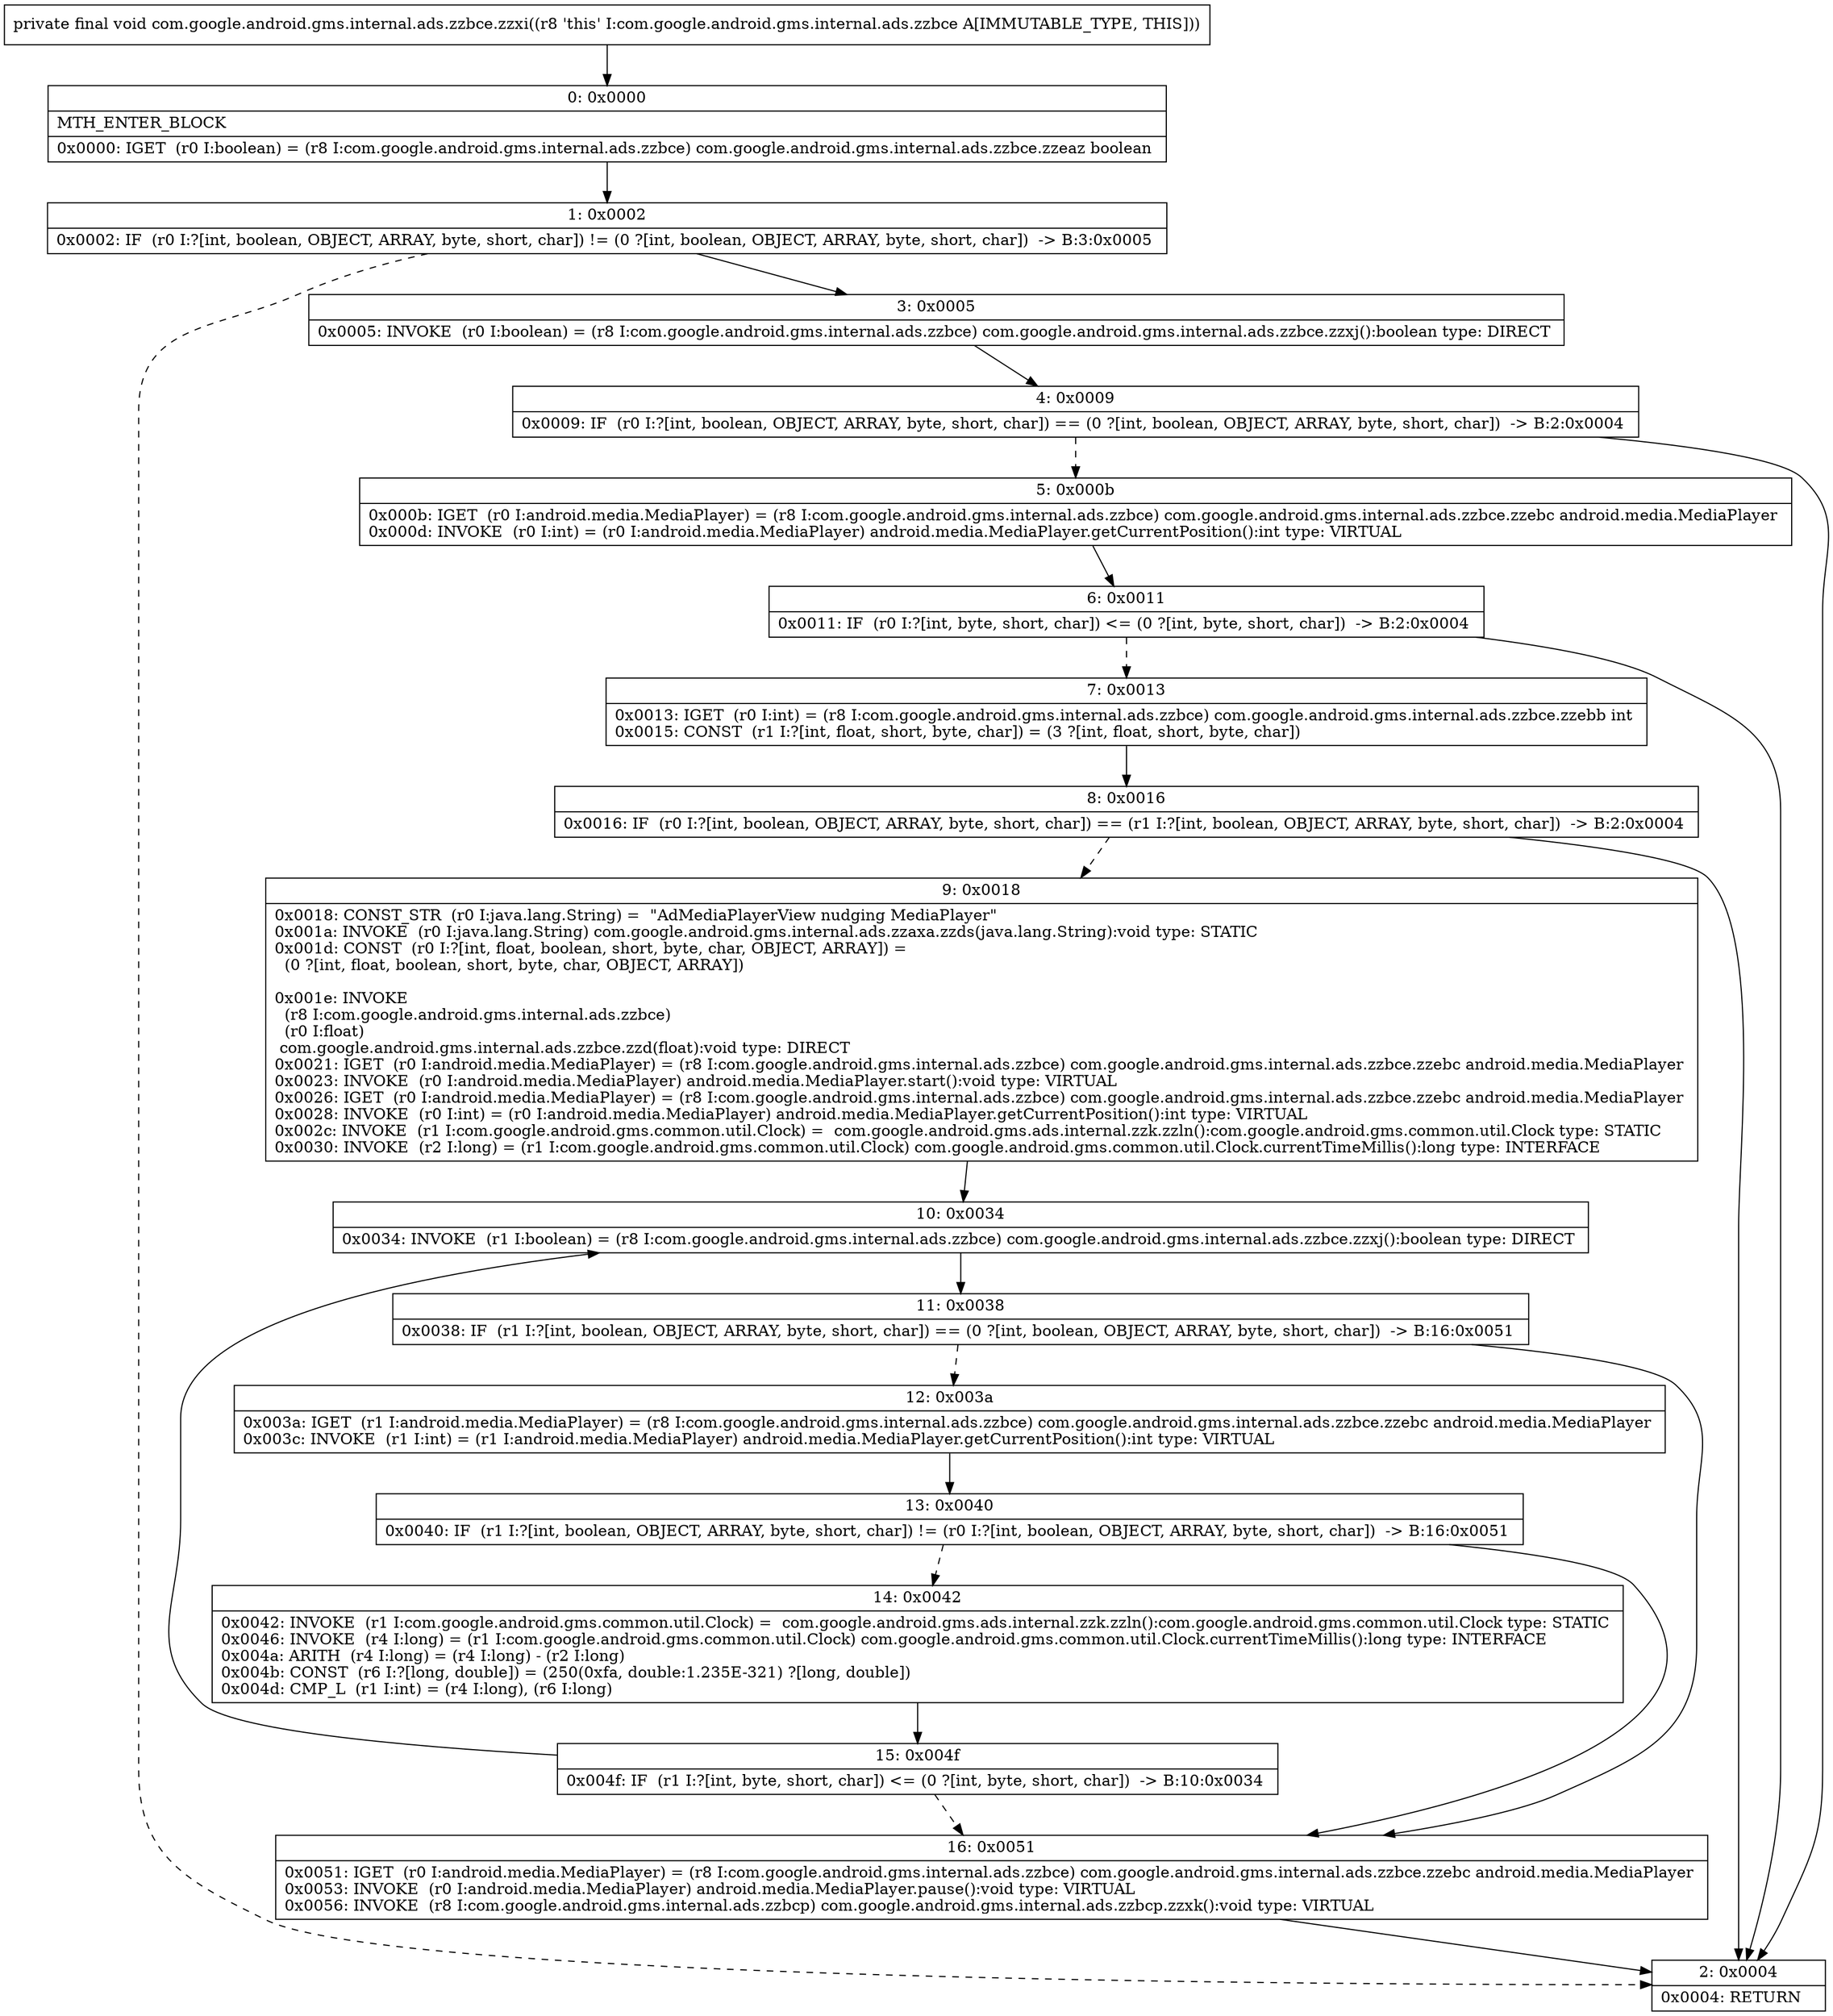 digraph "CFG forcom.google.android.gms.internal.ads.zzbce.zzxi()V" {
Node_0 [shape=record,label="{0\:\ 0x0000|MTH_ENTER_BLOCK\l|0x0000: IGET  (r0 I:boolean) = (r8 I:com.google.android.gms.internal.ads.zzbce) com.google.android.gms.internal.ads.zzbce.zzeaz boolean \l}"];
Node_1 [shape=record,label="{1\:\ 0x0002|0x0002: IF  (r0 I:?[int, boolean, OBJECT, ARRAY, byte, short, char]) != (0 ?[int, boolean, OBJECT, ARRAY, byte, short, char])  \-\> B:3:0x0005 \l}"];
Node_2 [shape=record,label="{2\:\ 0x0004|0x0004: RETURN   \l}"];
Node_3 [shape=record,label="{3\:\ 0x0005|0x0005: INVOKE  (r0 I:boolean) = (r8 I:com.google.android.gms.internal.ads.zzbce) com.google.android.gms.internal.ads.zzbce.zzxj():boolean type: DIRECT \l}"];
Node_4 [shape=record,label="{4\:\ 0x0009|0x0009: IF  (r0 I:?[int, boolean, OBJECT, ARRAY, byte, short, char]) == (0 ?[int, boolean, OBJECT, ARRAY, byte, short, char])  \-\> B:2:0x0004 \l}"];
Node_5 [shape=record,label="{5\:\ 0x000b|0x000b: IGET  (r0 I:android.media.MediaPlayer) = (r8 I:com.google.android.gms.internal.ads.zzbce) com.google.android.gms.internal.ads.zzbce.zzebc android.media.MediaPlayer \l0x000d: INVOKE  (r0 I:int) = (r0 I:android.media.MediaPlayer) android.media.MediaPlayer.getCurrentPosition():int type: VIRTUAL \l}"];
Node_6 [shape=record,label="{6\:\ 0x0011|0x0011: IF  (r0 I:?[int, byte, short, char]) \<= (0 ?[int, byte, short, char])  \-\> B:2:0x0004 \l}"];
Node_7 [shape=record,label="{7\:\ 0x0013|0x0013: IGET  (r0 I:int) = (r8 I:com.google.android.gms.internal.ads.zzbce) com.google.android.gms.internal.ads.zzbce.zzebb int \l0x0015: CONST  (r1 I:?[int, float, short, byte, char]) = (3 ?[int, float, short, byte, char]) \l}"];
Node_8 [shape=record,label="{8\:\ 0x0016|0x0016: IF  (r0 I:?[int, boolean, OBJECT, ARRAY, byte, short, char]) == (r1 I:?[int, boolean, OBJECT, ARRAY, byte, short, char])  \-\> B:2:0x0004 \l}"];
Node_9 [shape=record,label="{9\:\ 0x0018|0x0018: CONST_STR  (r0 I:java.lang.String) =  \"AdMediaPlayerView nudging MediaPlayer\" \l0x001a: INVOKE  (r0 I:java.lang.String) com.google.android.gms.internal.ads.zzaxa.zzds(java.lang.String):void type: STATIC \l0x001d: CONST  (r0 I:?[int, float, boolean, short, byte, char, OBJECT, ARRAY]) = \l  (0 ?[int, float, boolean, short, byte, char, OBJECT, ARRAY])\l \l0x001e: INVOKE  \l  (r8 I:com.google.android.gms.internal.ads.zzbce)\l  (r0 I:float)\l com.google.android.gms.internal.ads.zzbce.zzd(float):void type: DIRECT \l0x0021: IGET  (r0 I:android.media.MediaPlayer) = (r8 I:com.google.android.gms.internal.ads.zzbce) com.google.android.gms.internal.ads.zzbce.zzebc android.media.MediaPlayer \l0x0023: INVOKE  (r0 I:android.media.MediaPlayer) android.media.MediaPlayer.start():void type: VIRTUAL \l0x0026: IGET  (r0 I:android.media.MediaPlayer) = (r8 I:com.google.android.gms.internal.ads.zzbce) com.google.android.gms.internal.ads.zzbce.zzebc android.media.MediaPlayer \l0x0028: INVOKE  (r0 I:int) = (r0 I:android.media.MediaPlayer) android.media.MediaPlayer.getCurrentPosition():int type: VIRTUAL \l0x002c: INVOKE  (r1 I:com.google.android.gms.common.util.Clock) =  com.google.android.gms.ads.internal.zzk.zzln():com.google.android.gms.common.util.Clock type: STATIC \l0x0030: INVOKE  (r2 I:long) = (r1 I:com.google.android.gms.common.util.Clock) com.google.android.gms.common.util.Clock.currentTimeMillis():long type: INTERFACE \l}"];
Node_10 [shape=record,label="{10\:\ 0x0034|0x0034: INVOKE  (r1 I:boolean) = (r8 I:com.google.android.gms.internal.ads.zzbce) com.google.android.gms.internal.ads.zzbce.zzxj():boolean type: DIRECT \l}"];
Node_11 [shape=record,label="{11\:\ 0x0038|0x0038: IF  (r1 I:?[int, boolean, OBJECT, ARRAY, byte, short, char]) == (0 ?[int, boolean, OBJECT, ARRAY, byte, short, char])  \-\> B:16:0x0051 \l}"];
Node_12 [shape=record,label="{12\:\ 0x003a|0x003a: IGET  (r1 I:android.media.MediaPlayer) = (r8 I:com.google.android.gms.internal.ads.zzbce) com.google.android.gms.internal.ads.zzbce.zzebc android.media.MediaPlayer \l0x003c: INVOKE  (r1 I:int) = (r1 I:android.media.MediaPlayer) android.media.MediaPlayer.getCurrentPosition():int type: VIRTUAL \l}"];
Node_13 [shape=record,label="{13\:\ 0x0040|0x0040: IF  (r1 I:?[int, boolean, OBJECT, ARRAY, byte, short, char]) != (r0 I:?[int, boolean, OBJECT, ARRAY, byte, short, char])  \-\> B:16:0x0051 \l}"];
Node_14 [shape=record,label="{14\:\ 0x0042|0x0042: INVOKE  (r1 I:com.google.android.gms.common.util.Clock) =  com.google.android.gms.ads.internal.zzk.zzln():com.google.android.gms.common.util.Clock type: STATIC \l0x0046: INVOKE  (r4 I:long) = (r1 I:com.google.android.gms.common.util.Clock) com.google.android.gms.common.util.Clock.currentTimeMillis():long type: INTERFACE \l0x004a: ARITH  (r4 I:long) = (r4 I:long) \- (r2 I:long) \l0x004b: CONST  (r6 I:?[long, double]) = (250(0xfa, double:1.235E\-321) ?[long, double]) \l0x004d: CMP_L  (r1 I:int) = (r4 I:long), (r6 I:long) \l}"];
Node_15 [shape=record,label="{15\:\ 0x004f|0x004f: IF  (r1 I:?[int, byte, short, char]) \<= (0 ?[int, byte, short, char])  \-\> B:10:0x0034 \l}"];
Node_16 [shape=record,label="{16\:\ 0x0051|0x0051: IGET  (r0 I:android.media.MediaPlayer) = (r8 I:com.google.android.gms.internal.ads.zzbce) com.google.android.gms.internal.ads.zzbce.zzebc android.media.MediaPlayer \l0x0053: INVOKE  (r0 I:android.media.MediaPlayer) android.media.MediaPlayer.pause():void type: VIRTUAL \l0x0056: INVOKE  (r8 I:com.google.android.gms.internal.ads.zzbcp) com.google.android.gms.internal.ads.zzbcp.zzxk():void type: VIRTUAL \l}"];
MethodNode[shape=record,label="{private final void com.google.android.gms.internal.ads.zzbce.zzxi((r8 'this' I:com.google.android.gms.internal.ads.zzbce A[IMMUTABLE_TYPE, THIS])) }"];
MethodNode -> Node_0;
Node_0 -> Node_1;
Node_1 -> Node_2[style=dashed];
Node_1 -> Node_3;
Node_3 -> Node_4;
Node_4 -> Node_2;
Node_4 -> Node_5[style=dashed];
Node_5 -> Node_6;
Node_6 -> Node_2;
Node_6 -> Node_7[style=dashed];
Node_7 -> Node_8;
Node_8 -> Node_2;
Node_8 -> Node_9[style=dashed];
Node_9 -> Node_10;
Node_10 -> Node_11;
Node_11 -> Node_12[style=dashed];
Node_11 -> Node_16;
Node_12 -> Node_13;
Node_13 -> Node_14[style=dashed];
Node_13 -> Node_16;
Node_14 -> Node_15;
Node_15 -> Node_10;
Node_15 -> Node_16[style=dashed];
Node_16 -> Node_2;
}

